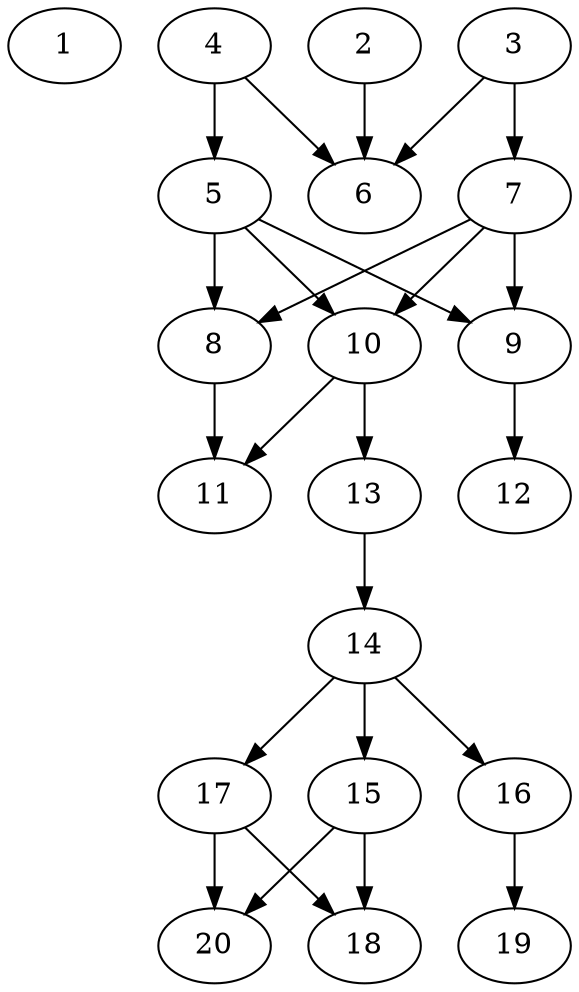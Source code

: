 // DAG automatically generated by daggen at Sat Jul 27 15:35:52 2019
// ./daggen --dot -n 20 --ccr 0.4 --fat 0.4 --regular 0.5 --density 0.6 --mindata 5242880 --maxdata 52428800 
digraph G {
  1 [size="79795200", alpha="0.07", expect_size="31918080"] 
  2 [size="66163200", alpha="0.19", expect_size="26465280"] 
  2 -> 6 [size ="26465280"]
  3 [size="100129280", alpha="0.11", expect_size="40051712"] 
  3 -> 6 [size ="40051712"]
  3 -> 7 [size ="40051712"]
  4 [size="99701760", alpha="0.09", expect_size="39880704"] 
  4 -> 5 [size ="39880704"]
  4 -> 6 [size ="39880704"]
  5 [size="17131520", alpha="0.13", expect_size="6852608"] 
  5 -> 8 [size ="6852608"]
  5 -> 9 [size ="6852608"]
  5 -> 10 [size ="6852608"]
  6 [size="126804480", alpha="0.00", expect_size="50721792"] 
  7 [size="94617600", alpha="0.13", expect_size="37847040"] 
  7 -> 8 [size ="37847040"]
  7 -> 9 [size ="37847040"]
  7 -> 10 [size ="37847040"]
  8 [size="18800640", alpha="0.02", expect_size="7520256"] 
  8 -> 11 [size ="7520256"]
  9 [size="123671040", alpha="0.14", expect_size="49468416"] 
  9 -> 12 [size ="49468416"]
  10 [size="99955200", alpha="0.11", expect_size="39982080"] 
  10 -> 11 [size ="39982080"]
  10 -> 13 [size ="39982080"]
  11 [size="56074240", alpha="0.11", expect_size="22429696"] 
  12 [size="98388480", alpha="0.03", expect_size="39355392"] 
  13 [size="89607680", alpha="0.07", expect_size="35843072"] 
  13 -> 14 [size ="35843072"]
  14 [size="35087360", alpha="0.18", expect_size="14034944"] 
  14 -> 15 [size ="14034944"]
  14 -> 16 [size ="14034944"]
  14 -> 17 [size ="14034944"]
  15 [size="87467520", alpha="0.05", expect_size="34987008"] 
  15 -> 18 [size ="34987008"]
  15 -> 20 [size ="34987008"]
  16 [size="43251200", alpha="0.14", expect_size="17300480"] 
  16 -> 19 [size ="17300480"]
  17 [size="45127680", alpha="0.13", expect_size="18051072"] 
  17 -> 18 [size ="18051072"]
  17 -> 20 [size ="18051072"]
  18 [size="121889280", alpha="0.17", expect_size="48755712"] 
  19 [size="17180160", alpha="0.12", expect_size="6872064"] 
  20 [size="102617600", alpha="0.10", expect_size="41047040"] 
}
